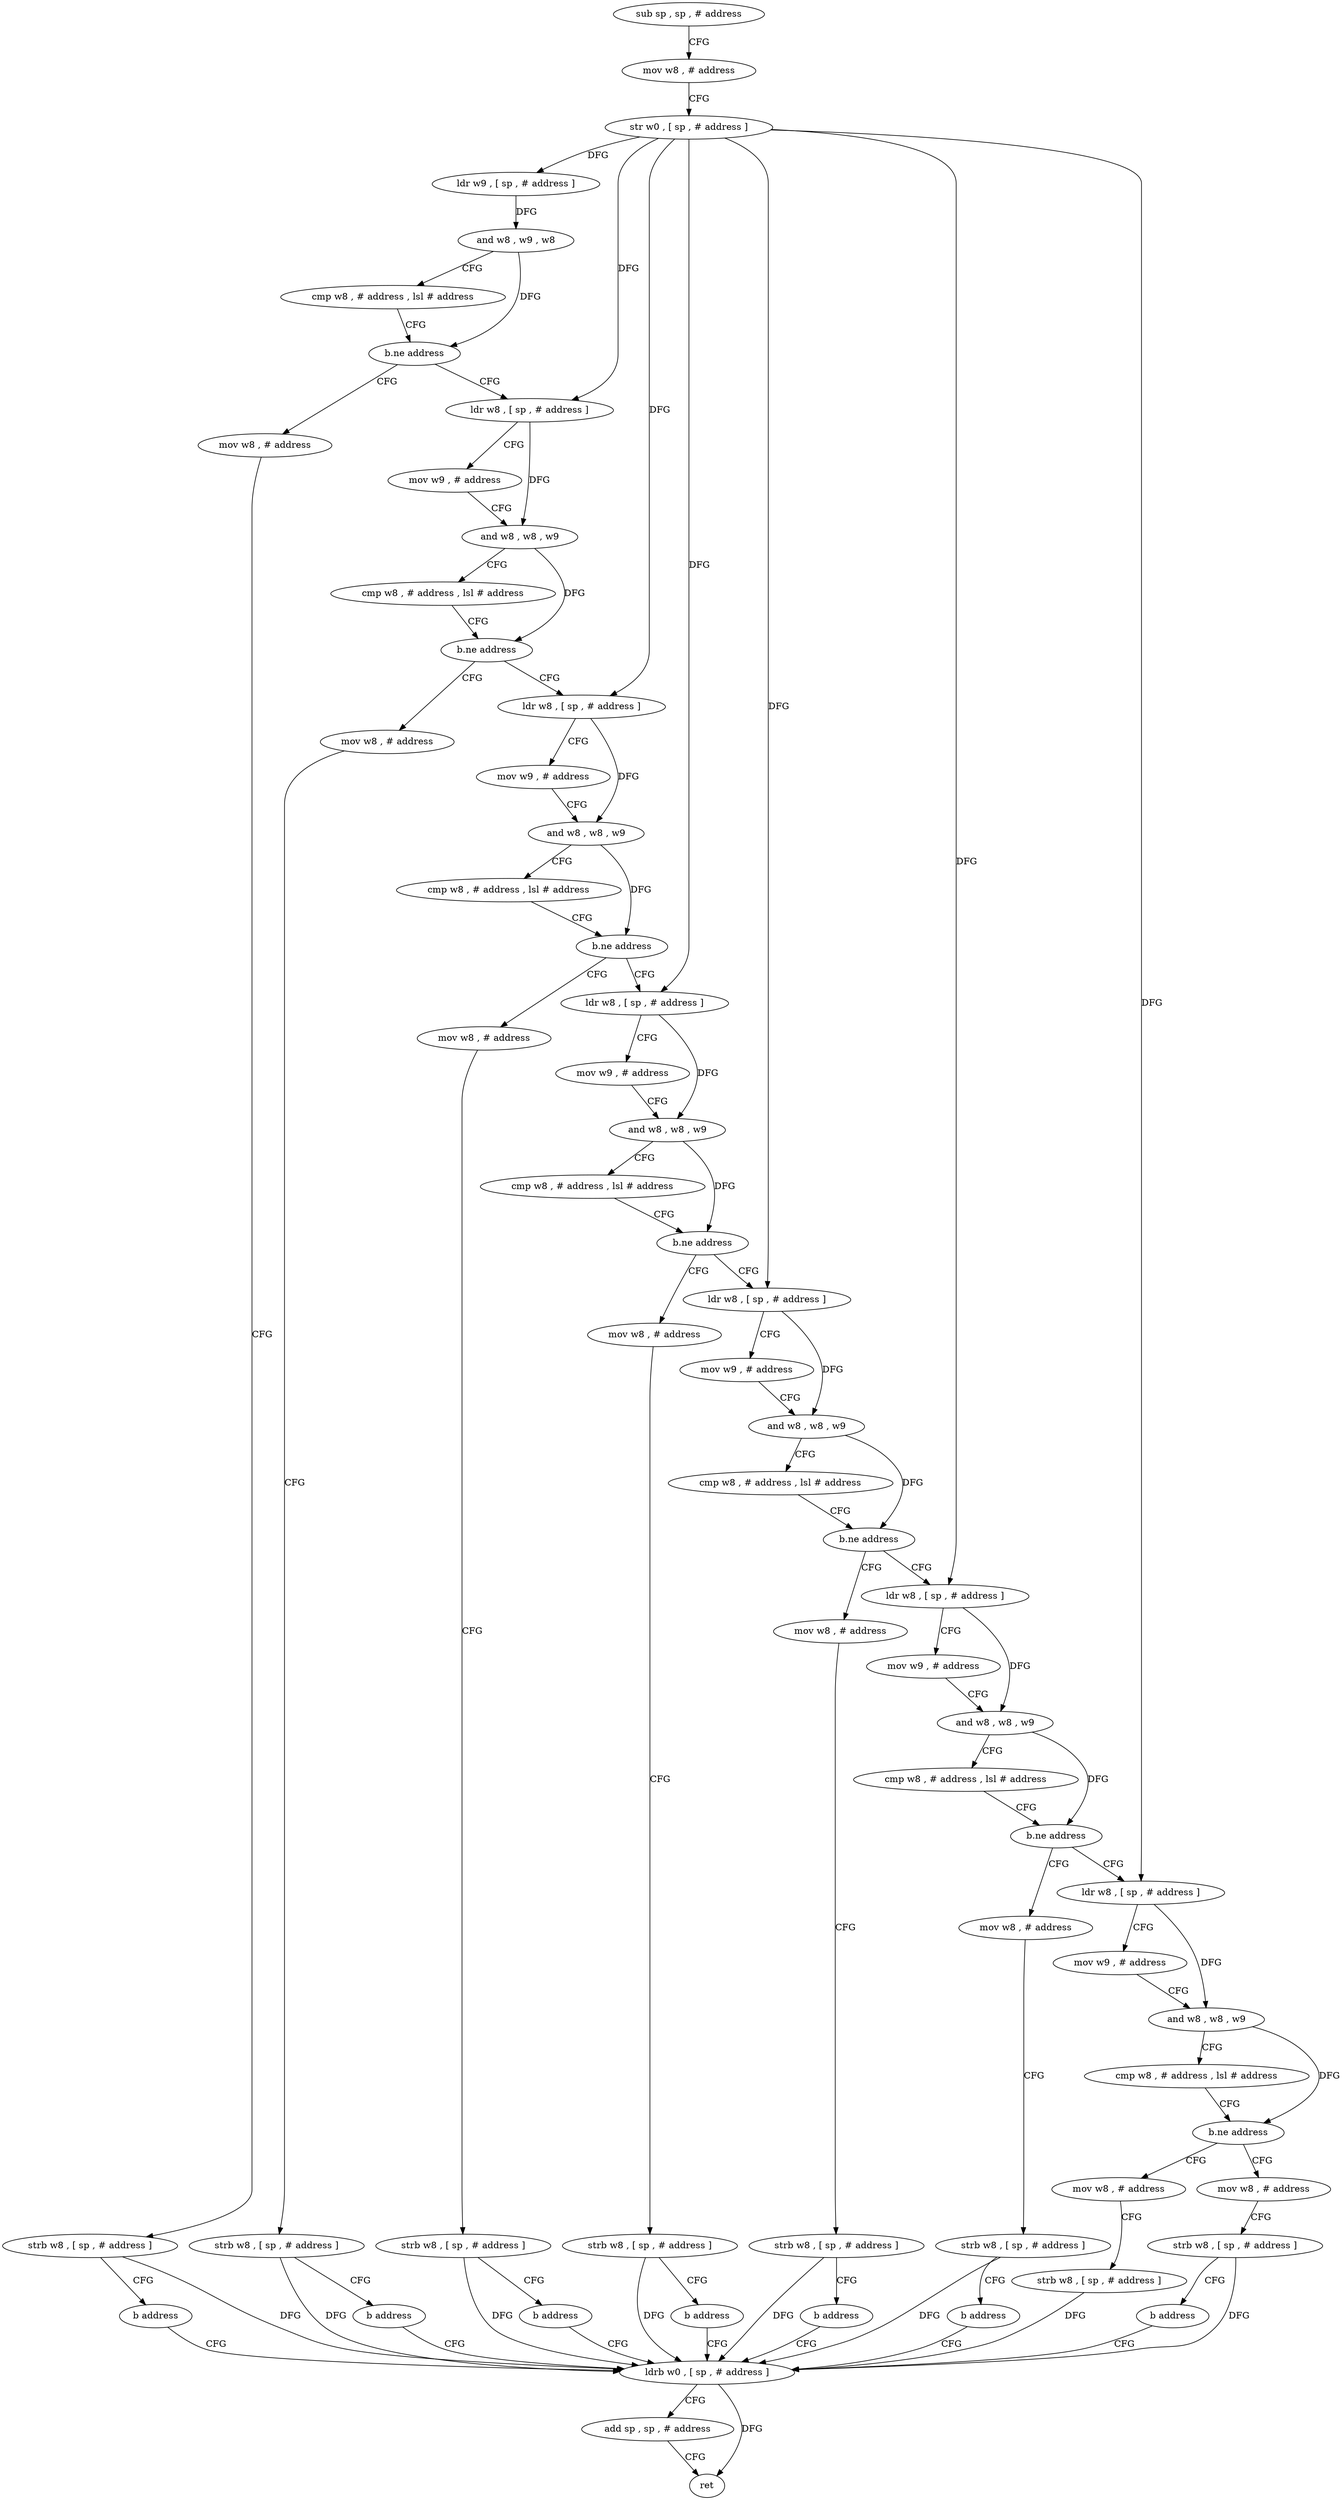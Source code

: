 digraph "func" {
"4257084" [label = "sub sp , sp , # address" ]
"4257088" [label = "mov w8 , # address" ]
"4257092" [label = "str w0 , [ sp , # address ]" ]
"4257096" [label = "ldr w9 , [ sp , # address ]" ]
"4257100" [label = "and w8 , w9 , w8" ]
"4257104" [label = "cmp w8 , # address , lsl # address" ]
"4257108" [label = "b.ne address" ]
"4257124" [label = "ldr w8 , [ sp , # address ]" ]
"4257112" [label = "mov w8 , # address" ]
"4257128" [label = "mov w9 , # address" ]
"4257132" [label = "and w8 , w8 , w9" ]
"4257136" [label = "cmp w8 , # address , lsl # address" ]
"4257140" [label = "b.ne address" ]
"4257156" [label = "ldr w8 , [ sp , # address ]" ]
"4257144" [label = "mov w8 , # address" ]
"4257116" [label = "strb w8 , [ sp , # address ]" ]
"4257120" [label = "b address" ]
"4257324" [label = "ldrb w0 , [ sp , # address ]" ]
"4257160" [label = "mov w9 , # address" ]
"4257164" [label = "and w8 , w8 , w9" ]
"4257168" [label = "cmp w8 , # address , lsl # address" ]
"4257172" [label = "b.ne address" ]
"4257188" [label = "ldr w8 , [ sp , # address ]" ]
"4257176" [label = "mov w8 , # address" ]
"4257148" [label = "strb w8 , [ sp , # address ]" ]
"4257152" [label = "b address" ]
"4257328" [label = "add sp , sp , # address" ]
"4257332" [label = "ret" ]
"4257192" [label = "mov w9 , # address" ]
"4257196" [label = "and w8 , w8 , w9" ]
"4257200" [label = "cmp w8 , # address , lsl # address" ]
"4257204" [label = "b.ne address" ]
"4257220" [label = "ldr w8 , [ sp , # address ]" ]
"4257208" [label = "mov w8 , # address" ]
"4257180" [label = "strb w8 , [ sp , # address ]" ]
"4257184" [label = "b address" ]
"4257224" [label = "mov w9 , # address" ]
"4257228" [label = "and w8 , w8 , w9" ]
"4257232" [label = "cmp w8 , # address , lsl # address" ]
"4257236" [label = "b.ne address" ]
"4257252" [label = "ldr w8 , [ sp , # address ]" ]
"4257240" [label = "mov w8 , # address" ]
"4257212" [label = "strb w8 , [ sp , # address ]" ]
"4257216" [label = "b address" ]
"4257256" [label = "mov w9 , # address" ]
"4257260" [label = "and w8 , w8 , w9" ]
"4257264" [label = "cmp w8 , # address , lsl # address" ]
"4257268" [label = "b.ne address" ]
"4257284" [label = "ldr w8 , [ sp , # address ]" ]
"4257272" [label = "mov w8 , # address" ]
"4257244" [label = "strb w8 , [ sp , # address ]" ]
"4257248" [label = "b address" ]
"4257288" [label = "mov w9 , # address" ]
"4257292" [label = "and w8 , w8 , w9" ]
"4257296" [label = "cmp w8 , # address , lsl # address" ]
"4257300" [label = "b.ne address" ]
"4257316" [label = "mov w8 , # address" ]
"4257304" [label = "mov w8 , # address" ]
"4257276" [label = "strb w8 , [ sp , # address ]" ]
"4257280" [label = "b address" ]
"4257320" [label = "strb w8 , [ sp , # address ]" ]
"4257308" [label = "strb w8 , [ sp , # address ]" ]
"4257312" [label = "b address" ]
"4257084" -> "4257088" [ label = "CFG" ]
"4257088" -> "4257092" [ label = "CFG" ]
"4257092" -> "4257096" [ label = "DFG" ]
"4257092" -> "4257124" [ label = "DFG" ]
"4257092" -> "4257156" [ label = "DFG" ]
"4257092" -> "4257188" [ label = "DFG" ]
"4257092" -> "4257220" [ label = "DFG" ]
"4257092" -> "4257252" [ label = "DFG" ]
"4257092" -> "4257284" [ label = "DFG" ]
"4257096" -> "4257100" [ label = "DFG" ]
"4257100" -> "4257104" [ label = "CFG" ]
"4257100" -> "4257108" [ label = "DFG" ]
"4257104" -> "4257108" [ label = "CFG" ]
"4257108" -> "4257124" [ label = "CFG" ]
"4257108" -> "4257112" [ label = "CFG" ]
"4257124" -> "4257128" [ label = "CFG" ]
"4257124" -> "4257132" [ label = "DFG" ]
"4257112" -> "4257116" [ label = "CFG" ]
"4257128" -> "4257132" [ label = "CFG" ]
"4257132" -> "4257136" [ label = "CFG" ]
"4257132" -> "4257140" [ label = "DFG" ]
"4257136" -> "4257140" [ label = "CFG" ]
"4257140" -> "4257156" [ label = "CFG" ]
"4257140" -> "4257144" [ label = "CFG" ]
"4257156" -> "4257160" [ label = "CFG" ]
"4257156" -> "4257164" [ label = "DFG" ]
"4257144" -> "4257148" [ label = "CFG" ]
"4257116" -> "4257120" [ label = "CFG" ]
"4257116" -> "4257324" [ label = "DFG" ]
"4257120" -> "4257324" [ label = "CFG" ]
"4257324" -> "4257328" [ label = "CFG" ]
"4257324" -> "4257332" [ label = "DFG" ]
"4257160" -> "4257164" [ label = "CFG" ]
"4257164" -> "4257168" [ label = "CFG" ]
"4257164" -> "4257172" [ label = "DFG" ]
"4257168" -> "4257172" [ label = "CFG" ]
"4257172" -> "4257188" [ label = "CFG" ]
"4257172" -> "4257176" [ label = "CFG" ]
"4257188" -> "4257192" [ label = "CFG" ]
"4257188" -> "4257196" [ label = "DFG" ]
"4257176" -> "4257180" [ label = "CFG" ]
"4257148" -> "4257152" [ label = "CFG" ]
"4257148" -> "4257324" [ label = "DFG" ]
"4257152" -> "4257324" [ label = "CFG" ]
"4257328" -> "4257332" [ label = "CFG" ]
"4257192" -> "4257196" [ label = "CFG" ]
"4257196" -> "4257200" [ label = "CFG" ]
"4257196" -> "4257204" [ label = "DFG" ]
"4257200" -> "4257204" [ label = "CFG" ]
"4257204" -> "4257220" [ label = "CFG" ]
"4257204" -> "4257208" [ label = "CFG" ]
"4257220" -> "4257224" [ label = "CFG" ]
"4257220" -> "4257228" [ label = "DFG" ]
"4257208" -> "4257212" [ label = "CFG" ]
"4257180" -> "4257184" [ label = "CFG" ]
"4257180" -> "4257324" [ label = "DFG" ]
"4257184" -> "4257324" [ label = "CFG" ]
"4257224" -> "4257228" [ label = "CFG" ]
"4257228" -> "4257232" [ label = "CFG" ]
"4257228" -> "4257236" [ label = "DFG" ]
"4257232" -> "4257236" [ label = "CFG" ]
"4257236" -> "4257252" [ label = "CFG" ]
"4257236" -> "4257240" [ label = "CFG" ]
"4257252" -> "4257256" [ label = "CFG" ]
"4257252" -> "4257260" [ label = "DFG" ]
"4257240" -> "4257244" [ label = "CFG" ]
"4257212" -> "4257216" [ label = "CFG" ]
"4257212" -> "4257324" [ label = "DFG" ]
"4257216" -> "4257324" [ label = "CFG" ]
"4257256" -> "4257260" [ label = "CFG" ]
"4257260" -> "4257264" [ label = "CFG" ]
"4257260" -> "4257268" [ label = "DFG" ]
"4257264" -> "4257268" [ label = "CFG" ]
"4257268" -> "4257284" [ label = "CFG" ]
"4257268" -> "4257272" [ label = "CFG" ]
"4257284" -> "4257288" [ label = "CFG" ]
"4257284" -> "4257292" [ label = "DFG" ]
"4257272" -> "4257276" [ label = "CFG" ]
"4257244" -> "4257248" [ label = "CFG" ]
"4257244" -> "4257324" [ label = "DFG" ]
"4257248" -> "4257324" [ label = "CFG" ]
"4257288" -> "4257292" [ label = "CFG" ]
"4257292" -> "4257296" [ label = "CFG" ]
"4257292" -> "4257300" [ label = "DFG" ]
"4257296" -> "4257300" [ label = "CFG" ]
"4257300" -> "4257316" [ label = "CFG" ]
"4257300" -> "4257304" [ label = "CFG" ]
"4257316" -> "4257320" [ label = "CFG" ]
"4257304" -> "4257308" [ label = "CFG" ]
"4257276" -> "4257280" [ label = "CFG" ]
"4257276" -> "4257324" [ label = "DFG" ]
"4257280" -> "4257324" [ label = "CFG" ]
"4257320" -> "4257324" [ label = "DFG" ]
"4257308" -> "4257312" [ label = "CFG" ]
"4257308" -> "4257324" [ label = "DFG" ]
"4257312" -> "4257324" [ label = "CFG" ]
}
